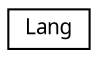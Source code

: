 digraph G
{
  edge [fontname="FreeSans.ttf",fontsize="10",labelfontname="FreeSans.ttf",labelfontsize="10"];
  node [fontname="FreeSans.ttf",fontsize="10",shape=record];
  rankdir=LR;
  Node1 [label="Lang",height=0.2,width=0.4,color="black", fillcolor="white", style="filled",URL="$classLang.html",tooltip="Soporte para múltiples idiomas en la misma aplicación, basado en un archivo de idiomas en formato XML..."];
}
